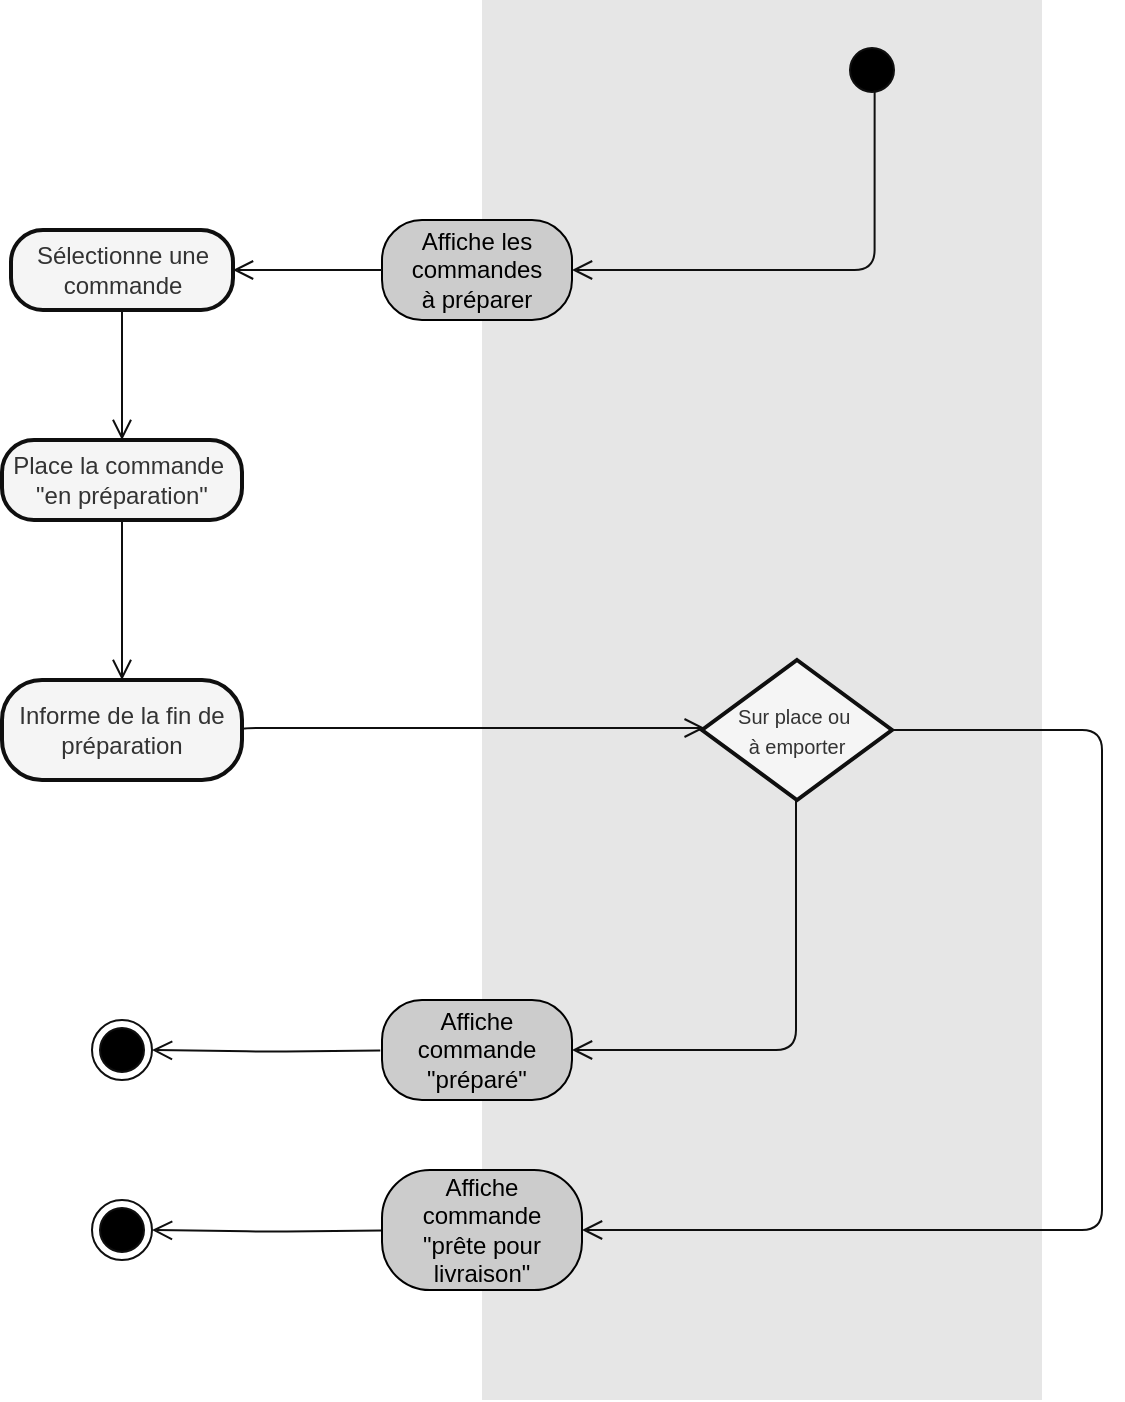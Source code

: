 <mxfile version="14.5.10" type="device"><diagram id="GSy3FDw5kYQrn9fxajnB" name="Page-1"><mxGraphModel dx="127" dy="777" grid="1" gridSize="10" guides="1" tooltips="1" connect="1" arrows="1" fold="1" page="1" pageScale="1" pageWidth="1169" pageHeight="1654" math="0" shadow="0"><root><mxCell id="0"/><mxCell id="1" parent="0"/><mxCell id="zt1GRjJ21GeQIjFlmQY1-92" value="" style="rounded=0;whiteSpace=wrap;html=1;strokeColor=none;fillColor=#E6E6E6;" vertex="1" parent="1"><mxGeometry x="1460" y="20" width="280" height="700" as="geometry"/></mxCell><mxCell id="zt1GRjJ21GeQIjFlmQY1-90" value="" style="ellipse;html=1;shape=startState;fillColor=#000000;shadow=0;sketch=0;strokeColor=#0F0F0F;" vertex="1" parent="1"><mxGeometry x="1640" y="40" width="30" height="30" as="geometry"/></mxCell><mxCell id="zt1GRjJ21GeQIjFlmQY1-91" value="" style="edgeStyle=orthogonalEdgeStyle;html=1;verticalAlign=bottom;endArrow=open;endSize=8;strokeColor=#0F0F0F;exitX=0.544;exitY=0.839;exitDx=0;exitDy=0;exitPerimeter=0;entryX=1;entryY=0.5;entryDx=0;entryDy=0;" edge="1" parent="1" source="zt1GRjJ21GeQIjFlmQY1-90" target="zt1GRjJ21GeQIjFlmQY1-94"><mxGeometry relative="1" as="geometry"><mxPoint x="1630.13" y="120" as="targetPoint"/><mxPoint x="1368" y="266" as="sourcePoint"/><Array as="points"><mxPoint x="1656" y="155"/></Array></mxGeometry></mxCell><mxCell id="zt1GRjJ21GeQIjFlmQY1-94" value="Affiche les commandes&lt;br&gt;à préparer" style="rounded=1;whiteSpace=wrap;html=1;arcSize=40;shadow=0;sketch=0;fillColor=#CCCCCC;" vertex="1" parent="1"><mxGeometry x="1410" y="130" width="95" height="50" as="geometry"/></mxCell><mxCell id="zt1GRjJ21GeQIjFlmQY1-95" value="Sélectionne une commande" style="rounded=1;whiteSpace=wrap;html=1;arcSize=40;fillColor=#f5f5f5;shadow=0;sketch=0;fontColor=#333333;strokeWidth=2;strokeColor=#0F0F0F;" vertex="1" parent="1"><mxGeometry x="1224.5" y="135" width="111" height="40" as="geometry"/></mxCell><mxCell id="zt1GRjJ21GeQIjFlmQY1-96" value="" style="edgeStyle=orthogonalEdgeStyle;html=1;verticalAlign=bottom;endArrow=open;endSize=8;strokeColor=#0F0F0F;exitX=0;exitY=0.5;exitDx=0;exitDy=0;entryX=1;entryY=0.5;entryDx=0;entryDy=0;" edge="1" parent="1" source="zt1GRjJ21GeQIjFlmQY1-94" target="zt1GRjJ21GeQIjFlmQY1-95"><mxGeometry relative="1" as="geometry"><mxPoint x="1331" y="159.83" as="targetPoint"/><mxPoint x="1482.32" y="100.0" as="sourcePoint"/><Array as="points"><mxPoint x="1360" y="155"/><mxPoint x="1360" y="155"/></Array></mxGeometry></mxCell><mxCell id="zt1GRjJ21GeQIjFlmQY1-97" value="Place la commande&amp;nbsp;&lt;br&gt;&quot;en préparation&quot;" style="rounded=1;whiteSpace=wrap;html=1;arcSize=40;fillColor=#f5f5f5;shadow=0;sketch=0;fontColor=#333333;strokeWidth=2;strokeColor=#0F0F0F;" vertex="1" parent="1"><mxGeometry x="1220" y="240" width="120" height="40" as="geometry"/></mxCell><mxCell id="zt1GRjJ21GeQIjFlmQY1-98" value="" style="edgeStyle=orthogonalEdgeStyle;html=1;verticalAlign=bottom;endArrow=open;endSize=8;strokeColor=#0F0F0F;exitX=0.5;exitY=1;exitDx=0;exitDy=0;" edge="1" parent="1" source="zt1GRjJ21GeQIjFlmQY1-95"><mxGeometry relative="1" as="geometry"><mxPoint x="1280" y="240" as="targetPoint"/><mxPoint x="1420" y="165" as="sourcePoint"/><Array as="points"><mxPoint x="1280" y="175"/></Array></mxGeometry></mxCell><mxCell id="zt1GRjJ21GeQIjFlmQY1-99" value="Informe de la fin de préparation" style="rounded=1;whiteSpace=wrap;html=1;arcSize=40;fillColor=#f5f5f5;shadow=0;sketch=0;fontColor=#333333;strokeWidth=2;strokeColor=#0F0F0F;" vertex="1" parent="1"><mxGeometry x="1220" y="360" width="120" height="50" as="geometry"/></mxCell><mxCell id="zt1GRjJ21GeQIjFlmQY1-100" value="" style="edgeStyle=orthogonalEdgeStyle;html=1;verticalAlign=bottom;endArrow=open;endSize=8;strokeColor=#0F0F0F;exitX=0.5;exitY=1;exitDx=0;exitDy=0;" edge="1" parent="1" source="zt1GRjJ21GeQIjFlmQY1-97"><mxGeometry relative="1" as="geometry"><mxPoint x="1280" y="360" as="targetPoint"/><mxPoint x="1279.71" y="290" as="sourcePoint"/><Array as="points"/></mxGeometry></mxCell><mxCell id="zt1GRjJ21GeQIjFlmQY1-101" value="&lt;font style=&quot;font-size: 10px&quot;&gt;Sur place ou&amp;nbsp;&lt;br&gt;à emporter&lt;/font&gt;" style="rhombus;whiteSpace=wrap;html=1;fillColor=#f5f5f5;shadow=0;sketch=0;fontColor=#333333;strokeWidth=2;strokeColor=#0F0F0F;" vertex="1" parent="1"><mxGeometry x="1570" y="350" width="95" height="70" as="geometry"/></mxCell><mxCell id="zt1GRjJ21GeQIjFlmQY1-102" value="" style="edgeStyle=orthogonalEdgeStyle;html=1;verticalAlign=bottom;endArrow=open;endSize=8;strokeColor=#0F0F0F;exitX=1;exitY=0.5;exitDx=0;exitDy=0;" edge="1" parent="1" source="zt1GRjJ21GeQIjFlmQY1-99" target="zt1GRjJ21GeQIjFlmQY1-101"><mxGeometry relative="1" as="geometry"><mxPoint x="1370" y="383.5" as="targetPoint"/><mxPoint x="1410" y="250" as="sourcePoint"/><Array as="points"><mxPoint x="1340" y="384"/></Array></mxGeometry></mxCell><mxCell id="zt1GRjJ21GeQIjFlmQY1-104" value="" style="edgeStyle=orthogonalEdgeStyle;html=1;verticalAlign=bottom;endArrow=open;endSize=8;strokeColor=#0F0F0F;exitX=0.5;exitY=1;exitDx=0;exitDy=0;entryX=1;entryY=0.5;entryDx=0;entryDy=0;" edge="1" parent="1" target="zt1GRjJ21GeQIjFlmQY1-106"><mxGeometry relative="1" as="geometry"><mxPoint x="1617" y="485" as="targetPoint"/><mxPoint x="1617" y="420" as="sourcePoint"/><Array as="points"><mxPoint x="1617" y="545"/></Array></mxGeometry></mxCell><mxCell id="zt1GRjJ21GeQIjFlmQY1-105" value="" style="edgeStyle=orthogonalEdgeStyle;html=1;verticalAlign=bottom;endArrow=open;endSize=8;strokeColor=#0F0F0F;exitX=1;exitY=0.5;exitDx=0;exitDy=0;entryX=1;entryY=0.5;entryDx=0;entryDy=0;" edge="1" parent="1" source="zt1GRjJ21GeQIjFlmQY1-101" target="zt1GRjJ21GeQIjFlmQY1-208"><mxGeometry relative="1" as="geometry"><mxPoint x="1770" y="591" as="targetPoint"/><mxPoint x="1666.32" y="105.17" as="sourcePoint"/><Array as="points"><mxPoint x="1770" y="385"/><mxPoint x="1770" y="635"/></Array></mxGeometry></mxCell><mxCell id="zt1GRjJ21GeQIjFlmQY1-106" value="Affiche commande&lt;br&gt;&quot;préparé&quot;" style="rounded=1;whiteSpace=wrap;html=1;arcSize=40;shadow=0;sketch=0;fillColor=#CCCCCC;" vertex="1" parent="1"><mxGeometry x="1410" y="520" width="95" height="50" as="geometry"/></mxCell><mxCell id="zt1GRjJ21GeQIjFlmQY1-109" value="" style="edgeStyle=orthogonalEdgeStyle;html=1;verticalAlign=bottom;endArrow=open;endSize=8;strokeColor=#0F0F0F;entryX=1;entryY=0.5;entryDx=0;entryDy=0;exitX=0.559;exitY=0.586;exitDx=0;exitDy=0;exitPerimeter=0;" edge="1" parent="1" target="zt1GRjJ21GeQIjFlmQY1-110"><mxGeometry relative="1" as="geometry"><mxPoint x="1311.86" y="635" as="targetPoint"/><Array as="points"/><mxPoint x="1410" y="635.31" as="sourcePoint"/></mxGeometry></mxCell><mxCell id="zt1GRjJ21GeQIjFlmQY1-110" value="" style="ellipse;html=1;shape=endState;fillColor=#000000;shadow=0;sketch=0;strokeColor=#0F0F0F;" vertex="1" parent="1"><mxGeometry x="1265.0" y="620" width="30" height="30" as="geometry"/></mxCell><mxCell id="zt1GRjJ21GeQIjFlmQY1-208" value="Affiche commande&lt;br&gt;&quot;prête pour livraison&quot;" style="rounded=1;whiteSpace=wrap;html=1;arcSize=40;shadow=0;sketch=0;fillColor=#CCCCCC;" vertex="1" parent="1"><mxGeometry x="1410" y="605" width="100" height="60" as="geometry"/></mxCell><mxCell id="zt1GRjJ21GeQIjFlmQY1-209" value="" style="edgeStyle=orthogonalEdgeStyle;html=1;verticalAlign=bottom;endArrow=open;endSize=8;strokeColor=#0F0F0F;entryX=1;entryY=0.5;entryDx=0;entryDy=0;exitX=0.559;exitY=0.586;exitDx=0;exitDy=0;exitPerimeter=0;" edge="1" parent="1" target="zt1GRjJ21GeQIjFlmQY1-210"><mxGeometry relative="1" as="geometry"><mxPoint x="1311.0" y="545" as="targetPoint"/><Array as="points"/><mxPoint x="1409.14" y="545.31" as="sourcePoint"/></mxGeometry></mxCell><mxCell id="zt1GRjJ21GeQIjFlmQY1-210" value="" style="ellipse;html=1;shape=endState;fillColor=#000000;shadow=0;sketch=0;strokeColor=#0F0F0F;" vertex="1" parent="1"><mxGeometry x="1265.0" y="530" width="30" height="30" as="geometry"/></mxCell></root></mxGraphModel></diagram></mxfile>